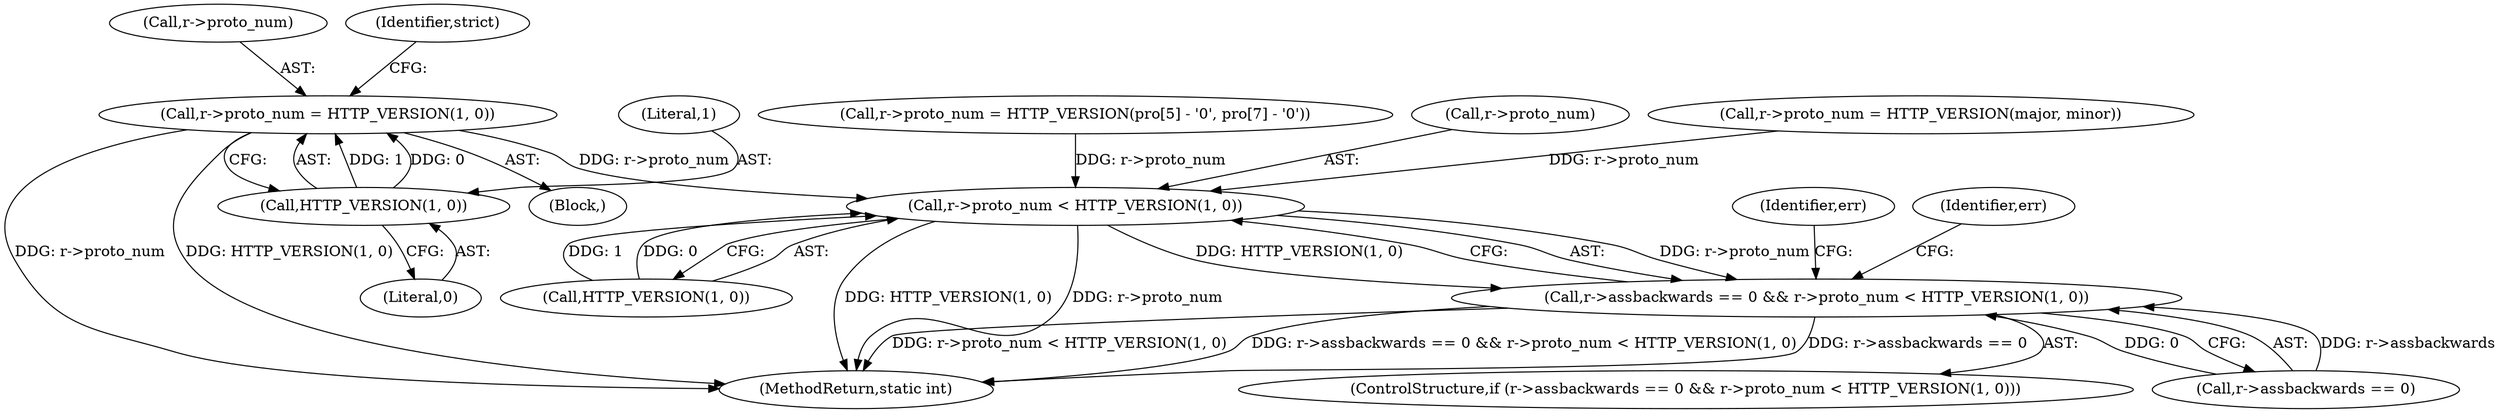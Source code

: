 digraph "0_httpd_6a974059190b8a0c7e499f4ab12fe108127099cb@pointer" {
"1000541" [label="(Call,r->proto_num = HTTP_VERSION(1, 0))"];
"1000545" [label="(Call,HTTP_VERSION(1, 0))"];
"1000610" [label="(Call,r->proto_num < HTTP_VERSION(1, 0))"];
"1000604" [label="(Call,r->assbackwards == 0 && r->proto_num < HTTP_VERSION(1, 0))"];
"1000610" [label="(Call,r->proto_num < HTTP_VERSION(1, 0))"];
"1000614" [label="(Call,HTTP_VERSION(1, 0))"];
"1000542" [label="(Call,r->proto_num)"];
"1000545" [label="(Call,HTTP_VERSION(1, 0))"];
"1000635" [label="(MethodReturn,static int)"];
"1000476" [label="(Call,r->proto_num = HTTP_VERSION(pro[5] - '0', pro[7] - '0'))"];
"1000611" [label="(Call,r->proto_num)"];
"1000604" [label="(Call,r->assbackwards == 0 && r->proto_num < HTTP_VERSION(1, 0))"];
"1000532" [label="(Call,r->proto_num = HTTP_VERSION(major, minor))"];
"1000605" [label="(Call,r->assbackwards == 0)"];
"1000619" [label="(Identifier,err)"];
"1000541" [label="(Call,r->proto_num = HTTP_VERSION(1, 0))"];
"1000546" [label="(Literal,1)"];
"1000547" [label="(Literal,0)"];
"1000603" [label="(ControlStructure,if (r->assbackwards == 0 && r->proto_num < HTTP_VERSION(1, 0)))"];
"1000623" [label="(Identifier,err)"];
"1000549" [label="(Identifier,strict)"];
"1000540" [label="(Block,)"];
"1000541" -> "1000540"  [label="AST: "];
"1000541" -> "1000545"  [label="CFG: "];
"1000542" -> "1000541"  [label="AST: "];
"1000545" -> "1000541"  [label="AST: "];
"1000549" -> "1000541"  [label="CFG: "];
"1000541" -> "1000635"  [label="DDG: r->proto_num"];
"1000541" -> "1000635"  [label="DDG: HTTP_VERSION(1, 0)"];
"1000545" -> "1000541"  [label="DDG: 1"];
"1000545" -> "1000541"  [label="DDG: 0"];
"1000541" -> "1000610"  [label="DDG: r->proto_num"];
"1000545" -> "1000547"  [label="CFG: "];
"1000546" -> "1000545"  [label="AST: "];
"1000547" -> "1000545"  [label="AST: "];
"1000610" -> "1000604"  [label="AST: "];
"1000610" -> "1000614"  [label="CFG: "];
"1000611" -> "1000610"  [label="AST: "];
"1000614" -> "1000610"  [label="AST: "];
"1000604" -> "1000610"  [label="CFG: "];
"1000610" -> "1000635"  [label="DDG: HTTP_VERSION(1, 0)"];
"1000610" -> "1000635"  [label="DDG: r->proto_num"];
"1000610" -> "1000604"  [label="DDG: r->proto_num"];
"1000610" -> "1000604"  [label="DDG: HTTP_VERSION(1, 0)"];
"1000532" -> "1000610"  [label="DDG: r->proto_num"];
"1000476" -> "1000610"  [label="DDG: r->proto_num"];
"1000614" -> "1000610"  [label="DDG: 1"];
"1000614" -> "1000610"  [label="DDG: 0"];
"1000604" -> "1000603"  [label="AST: "];
"1000604" -> "1000605"  [label="CFG: "];
"1000605" -> "1000604"  [label="AST: "];
"1000619" -> "1000604"  [label="CFG: "];
"1000623" -> "1000604"  [label="CFG: "];
"1000604" -> "1000635"  [label="DDG: r->proto_num < HTTP_VERSION(1, 0)"];
"1000604" -> "1000635"  [label="DDG: r->assbackwards == 0 && r->proto_num < HTTP_VERSION(1, 0)"];
"1000604" -> "1000635"  [label="DDG: r->assbackwards == 0"];
"1000605" -> "1000604"  [label="DDG: r->assbackwards"];
"1000605" -> "1000604"  [label="DDG: 0"];
}
